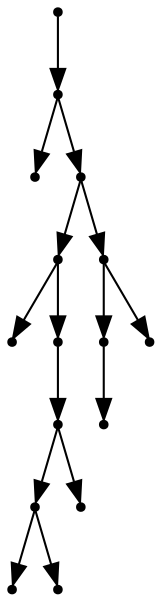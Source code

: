 digraph {
  15 [shape=point];
  14 [shape=point];
  0 [shape=point];
  13 [shape=point];
  8 [shape=point];
  1 [shape=point];
  7 [shape=point];
  6 [shape=point];
  4 [shape=point];
  2 [shape=point];
  3 [shape=point];
  5 [shape=point];
  12 [shape=point];
  10 [shape=point];
  9 [shape=point];
  11 [shape=point];
15 -> 14;
14 -> 0;
14 -> 13;
13 -> 8;
8 -> 1;
8 -> 7;
7 -> 6;
6 -> 4;
4 -> 2;
4 -> 3;
6 -> 5;
13 -> 12;
12 -> 10;
10 -> 9;
12 -> 11;
}
